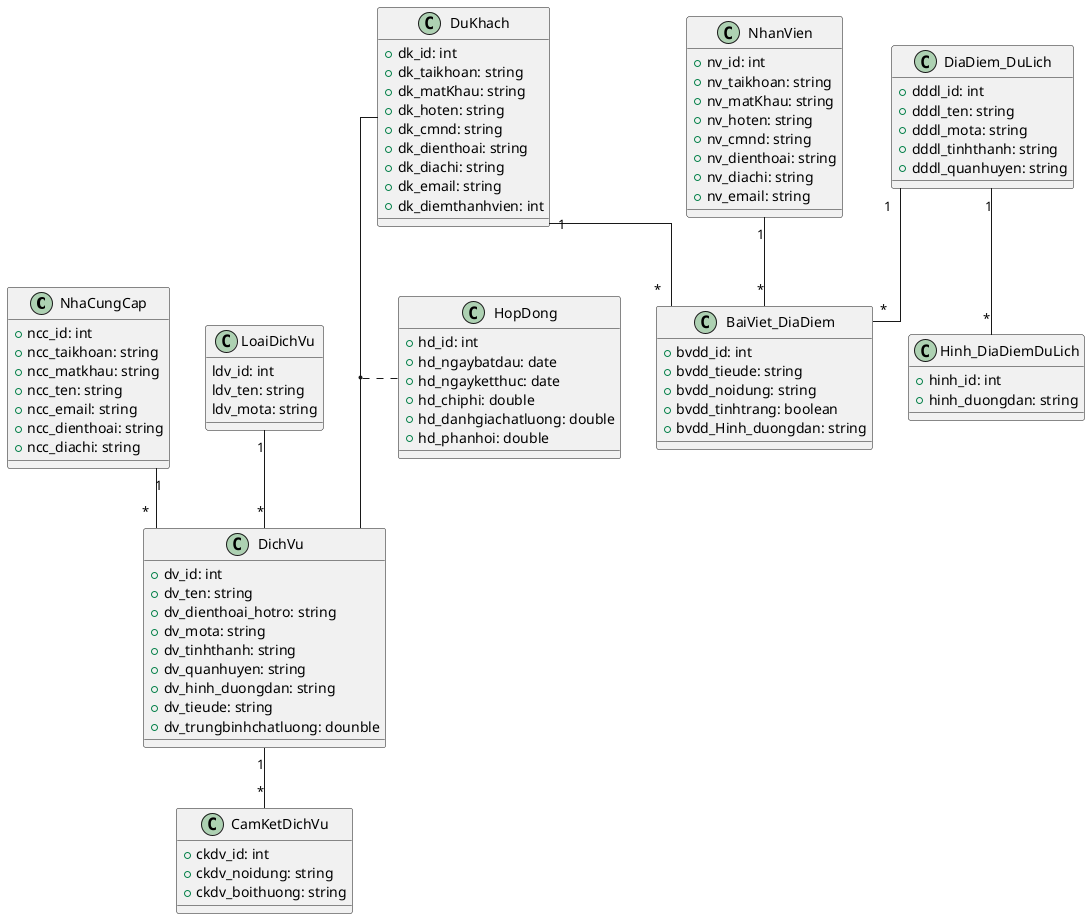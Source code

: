 @startuml SoDoclass
 skinparam linetype ortho
' Dịch vụ du lịch ở đây bao gồm các khu vui chơi,
' ăn ngủ nghỉ, dịch vụ đi lại, các dịch vụ sẽ có loại DV
'Dịch vụ sẽ gồm có:
'1. Phương tiện để đi lại (gồm có phương tiện đi đến nơi du lịch và phương tiện đi lại ở điểm du lịch)
'2. Tham quan 
'3.ăn uống
'4. chỗ ngủ



class NhaCungCap{
  + ncc_id: int
  + ncc_taikhoan: string
  + ncc_matkhau: string
  + ncc_ten: string
  + ncc_email: string
  + ncc_dienthoai: string
  + ncc_diachi: string
}

class DiaDiem_DuLich{
  + dddl_id: int
  + dddl_ten: string
  + dddl_mota: string
  + dddl_tinhthanh: string
  + dddl_quanhuyen: string
}


class BaiViet_DiaDiem{
  + bvdd_id: int
  + bvdd_tieude: string
  + bvdd_noidung: string
  + bvdd_tinhtrang: boolean
  + bvdd_Hinh_duongdan: string
}

class DuKhach{
  + dk_id: int
  + dk_taikhoan: string
  + dk_matKhau: string
  + dk_hoten: string
  + dk_cmnd: string
  + dk_dienthoai: string
  + dk_diachi: string
  + dk_email: string 
  + dk_diemthanhvien: int
}

class LoaiDichVu{
  ldv_id: int
  ldv_ten: string
  ldv_mota: string
}

class DichVu{
  + dv_id: int
  + dv_ten: string
  + dv_dienthoai_hotro: string
  + dv_mota: string
  + dv_tinhthanh: string
  + dv_quanhuyen: string
  + dv_hinh_duongdan: string
  + dv_tieude: string
  + dv_trungbinhchatluong: dounble
}

class CamKetDichVu{
  + ckdv_id: int
  + ckdv_noidung: string
  + ckdv_boithuong: string
}

class HopDong{
  + hd_id: int
  + hd_ngaybatdau: date
  + hd_ngayketthuc: date
  + hd_chiphi: double
  + hd_danhgiachatluong: double
  + hd_phanhoi: double
}

class NhanVien{
  + nv_id: int
  + nv_taikhoan: string
  + nv_matKhau: string
  + nv_hoten: string
  + nv_cmnd: string
  + nv_dienthoai: string
  + nv_diachi: string
  + nv_email: string 
}

class Hinh_DiaDiemDuLich{
  + hinh_id: int
  + hinh_duongdan: string
}

NhaCungCap "1" -- "*" DichVu
LoaiDichVu "1" -- "*" DichVu
DuKhach "1" -- "*" BaiViet_DiaDiem
DiaDiem_DuLich "1" -- "*" BaiViet_DiaDiem
NhanVien "1" -- "*" BaiViet_DiaDiem
(DuKhach, DichVu) .. HopDong
DiaDiem_DuLich "1" -- "*" Hinh_DiaDiemDuLich
DichVu "1" -- "*" CamKetDichVu


@enduml